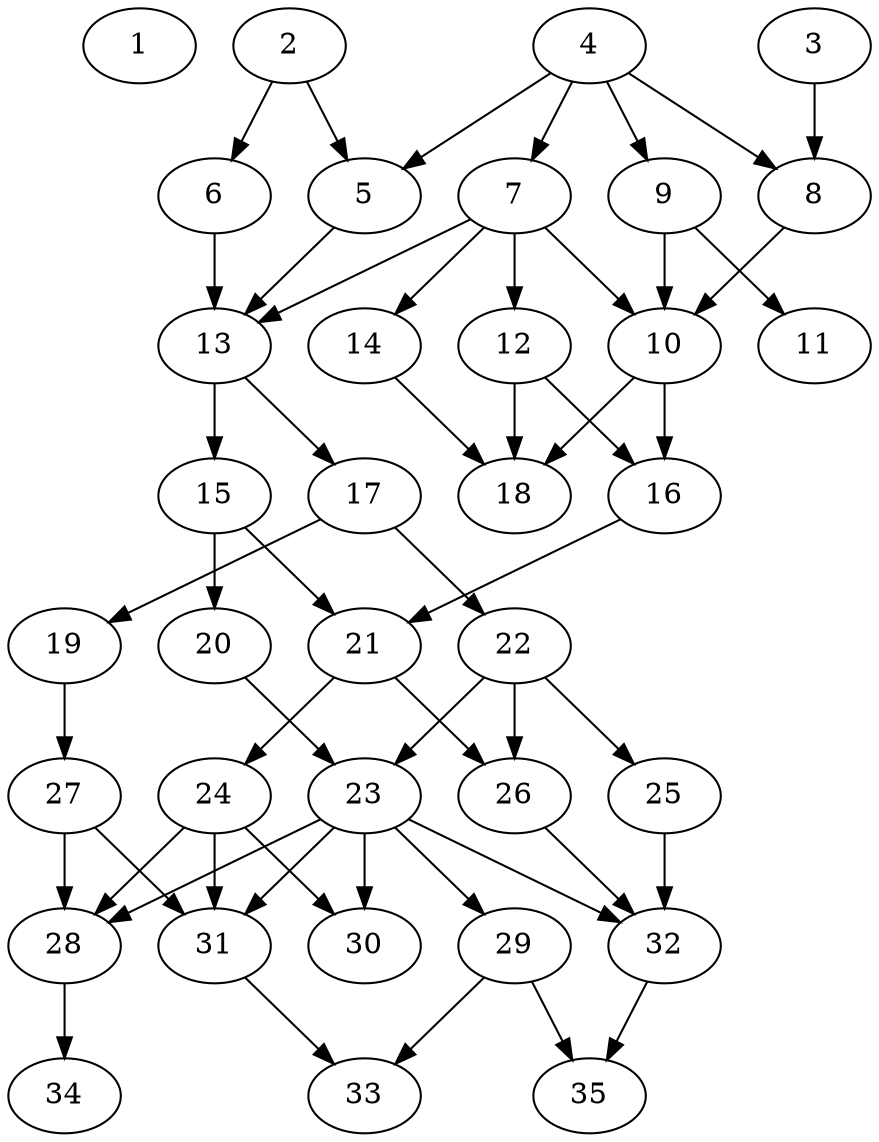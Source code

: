 // DAG automatically generated by daggen at Thu Oct  3 14:05:37 2019
// ./daggen --dot -n 35 --ccr 0.5 --fat 0.5 --regular 0.9 --density 0.5 --mindata 5242880 --maxdata 52428800 
digraph G {
  1 [size="22468608", alpha="0.05", expect_size="11234304"] 
  2 [size="80435200", alpha="0.10", expect_size="40217600"] 
  2 -> 5 [size ="40217600"]
  2 -> 6 [size ="40217600"]
  3 [size="102785024", alpha="0.12", expect_size="51392512"] 
  3 -> 8 [size ="51392512"]
  4 [size="82753536", alpha="0.16", expect_size="41376768"] 
  4 -> 5 [size ="41376768"]
  4 -> 7 [size ="41376768"]
  4 -> 8 [size ="41376768"]
  4 -> 9 [size ="41376768"]
  5 [size="18825216", alpha="0.19", expect_size="9412608"] 
  5 -> 13 [size ="9412608"]
  6 [size="82702336", alpha="0.06", expect_size="41351168"] 
  6 -> 13 [size ="41351168"]
  7 [size="90341376", alpha="0.07", expect_size="45170688"] 
  7 -> 10 [size ="45170688"]
  7 -> 12 [size ="45170688"]
  7 -> 13 [size ="45170688"]
  7 -> 14 [size ="45170688"]
  8 [size="23830528", alpha="0.11", expect_size="11915264"] 
  8 -> 10 [size ="11915264"]
  9 [size="79777792", alpha="0.15", expect_size="39888896"] 
  9 -> 10 [size ="39888896"]
  9 -> 11 [size ="39888896"]
  10 [size="31027200", alpha="0.06", expect_size="15513600"] 
  10 -> 16 [size ="15513600"]
  10 -> 18 [size ="15513600"]
  11 [size="34232320", alpha="0.04", expect_size="17116160"] 
  12 [size="56045568", alpha="0.14", expect_size="28022784"] 
  12 -> 16 [size ="28022784"]
  12 -> 18 [size ="28022784"]
  13 [size="101033984", alpha="0.12", expect_size="50516992"] 
  13 -> 15 [size ="50516992"]
  13 -> 17 [size ="50516992"]
  14 [size="63496192", alpha="0.18", expect_size="31748096"] 
  14 -> 18 [size ="31748096"]
  15 [size="44996608", alpha="0.09", expect_size="22498304"] 
  15 -> 20 [size ="22498304"]
  15 -> 21 [size ="22498304"]
  16 [size="41287680", alpha="0.16", expect_size="20643840"] 
  16 -> 21 [size ="20643840"]
  17 [size="71657472", alpha="0.09", expect_size="35828736"] 
  17 -> 19 [size ="35828736"]
  17 -> 22 [size ="35828736"]
  18 [size="102526976", alpha="0.09", expect_size="51263488"] 
  19 [size="62173184", alpha="0.07", expect_size="31086592"] 
  19 -> 27 [size ="31086592"]
  20 [size="39288832", alpha="0.01", expect_size="19644416"] 
  20 -> 23 [size ="19644416"]
  21 [size="65409024", alpha="0.16", expect_size="32704512"] 
  21 -> 24 [size ="32704512"]
  21 -> 26 [size ="32704512"]
  22 [size="82450432", alpha="0.07", expect_size="41225216"] 
  22 -> 23 [size ="41225216"]
  22 -> 25 [size ="41225216"]
  22 -> 26 [size ="41225216"]
  23 [size="52557824", alpha="0.18", expect_size="26278912"] 
  23 -> 28 [size ="26278912"]
  23 -> 29 [size ="26278912"]
  23 -> 30 [size ="26278912"]
  23 -> 31 [size ="26278912"]
  23 -> 32 [size ="26278912"]
  24 [size="14604288", alpha="0.03", expect_size="7302144"] 
  24 -> 28 [size ="7302144"]
  24 -> 30 [size ="7302144"]
  24 -> 31 [size ="7302144"]
  25 [size="98297856", alpha="0.10", expect_size="49148928"] 
  25 -> 32 [size ="49148928"]
  26 [size="45928448", alpha="0.13", expect_size="22964224"] 
  26 -> 32 [size ="22964224"]
  27 [size="28256256", alpha="0.13", expect_size="14128128"] 
  27 -> 28 [size ="14128128"]
  27 -> 31 [size ="14128128"]
  28 [size="68507648", alpha="0.15", expect_size="34253824"] 
  28 -> 34 [size ="34253824"]
  29 [size="16771072", alpha="0.12", expect_size="8385536"] 
  29 -> 33 [size ="8385536"]
  29 -> 35 [size ="8385536"]
  30 [size="50638848", alpha="0.14", expect_size="25319424"] 
  31 [size="53239808", alpha="0.00", expect_size="26619904"] 
  31 -> 33 [size ="26619904"]
  32 [size="36556800", alpha="0.17", expect_size="18278400"] 
  32 -> 35 [size ="18278400"]
  33 [size="70541312", alpha="0.12", expect_size="35270656"] 
  34 [size="58748928", alpha="0.18", expect_size="29374464"] 
  35 [size="73449472", alpha="0.12", expect_size="36724736"] 
}
